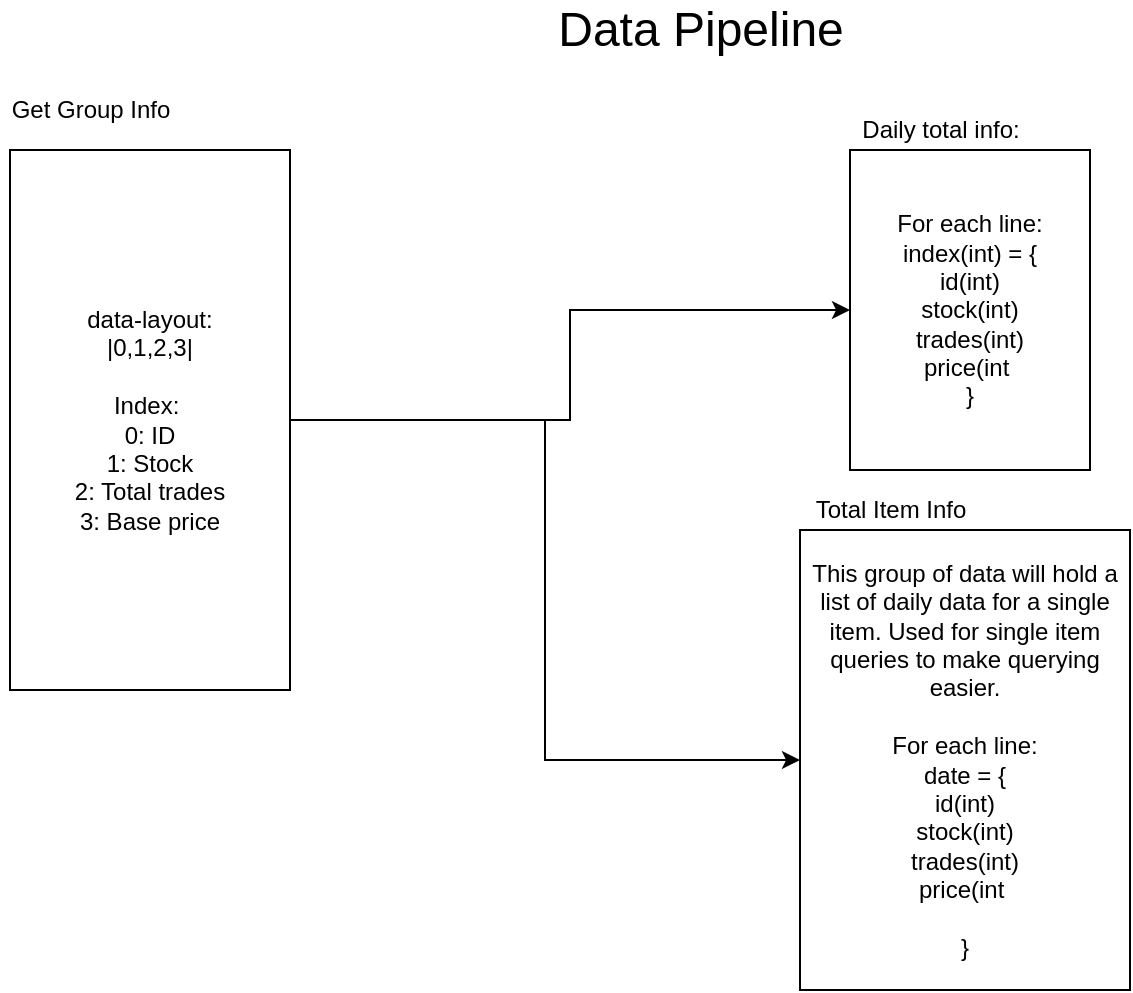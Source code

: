 <mxfile version="13.7.3" type="device"><diagram id="kgpKYQtTHZ0yAKxKKP6v" name="Page-1"><mxGraphModel dx="1186" dy="680" grid="1" gridSize="10" guides="1" tooltips="1" connect="1" arrows="1" fold="1" page="1" pageScale="1" pageWidth="850" pageHeight="1100" math="0" shadow="0"><root><mxCell id="0"/><mxCell id="1" parent="0"/><mxCell id="BDv-vlPJlJgroTq5AOHI-1" value="&lt;font style=&quot;font-size: 24px&quot;&gt;Data Pipeline&lt;/font&gt;" style="text;html=1;align=center;verticalAlign=middle;resizable=0;points=[];autosize=1;" vertex="1" parent="1"><mxGeometry x="345" y="40" width="160" height="20" as="geometry"/></mxCell><mxCell id="BDv-vlPJlJgroTq5AOHI-8" style="edgeStyle=orthogonalEdgeStyle;rounded=0;orthogonalLoop=1;jettySize=auto;html=1;entryX=0;entryY=0.5;entryDx=0;entryDy=0;" edge="1" parent="1" source="BDv-vlPJlJgroTq5AOHI-2" target="BDv-vlPJlJgroTq5AOHI-5"><mxGeometry relative="1" as="geometry"/></mxCell><mxCell id="BDv-vlPJlJgroTq5AOHI-9" style="edgeStyle=orthogonalEdgeStyle;rounded=0;orthogonalLoop=1;jettySize=auto;html=1;entryX=0;entryY=0.5;entryDx=0;entryDy=0;" edge="1" parent="1" source="BDv-vlPJlJgroTq5AOHI-2" target="BDv-vlPJlJgroTq5AOHI-7"><mxGeometry relative="1" as="geometry"/></mxCell><mxCell id="BDv-vlPJlJgroTq5AOHI-2" value="data-layout:&lt;br&gt;|0,1,2,3|&lt;br&gt;&lt;br&gt;Index:&amp;nbsp;&lt;br&gt;0: ID&lt;br&gt;1: Stock&lt;br&gt;2: Total trades&lt;br&gt;3: Base price" style="rounded=0;whiteSpace=wrap;html=1;" vertex="1" parent="1"><mxGeometry x="80" y="110" width="140" height="270" as="geometry"/></mxCell><mxCell id="BDv-vlPJlJgroTq5AOHI-3" value="Get Group Info" style="text;html=1;align=center;verticalAlign=middle;resizable=0;points=[];autosize=1;" vertex="1" parent="1"><mxGeometry x="75" y="80" width="90" height="20" as="geometry"/></mxCell><mxCell id="BDv-vlPJlJgroTq5AOHI-4" value="Daily total info:" style="text;html=1;align=center;verticalAlign=middle;resizable=0;points=[];autosize=1;" vertex="1" parent="1"><mxGeometry x="500" y="90" width="90" height="20" as="geometry"/></mxCell><mxCell id="BDv-vlPJlJgroTq5AOHI-5" value="For each line:&lt;br&gt;index(int) = {&lt;br&gt;id(int)&lt;br&gt;stock(int)&lt;br&gt;trades(int)&lt;br&gt;price(int&amp;nbsp;&lt;br&gt;}" style="whiteSpace=wrap;html=1;" vertex="1" parent="1"><mxGeometry x="500" y="110" width="120" height="160" as="geometry"/></mxCell><mxCell id="BDv-vlPJlJgroTq5AOHI-6" value="Total Item Info" style="text;html=1;align=center;verticalAlign=middle;resizable=0;points=[];autosize=1;" vertex="1" parent="1"><mxGeometry x="475" y="280" width="90" height="20" as="geometry"/></mxCell><mxCell id="BDv-vlPJlJgroTq5AOHI-7" value="This group of data will hold a list of daily data for a single item. Used for single item queries to make querying easier.&lt;br&gt;&lt;br&gt;For each line:&lt;br&gt;date = {&lt;br&gt;id(int)&lt;br&gt;stock(int)&lt;br&gt;trades(int)&lt;br&gt;price(int&amp;nbsp;&lt;br&gt;&lt;br&gt;}" style="whiteSpace=wrap;html=1;" vertex="1" parent="1"><mxGeometry x="475" y="300" width="165" height="230" as="geometry"/></mxCell></root></mxGraphModel></diagram></mxfile>